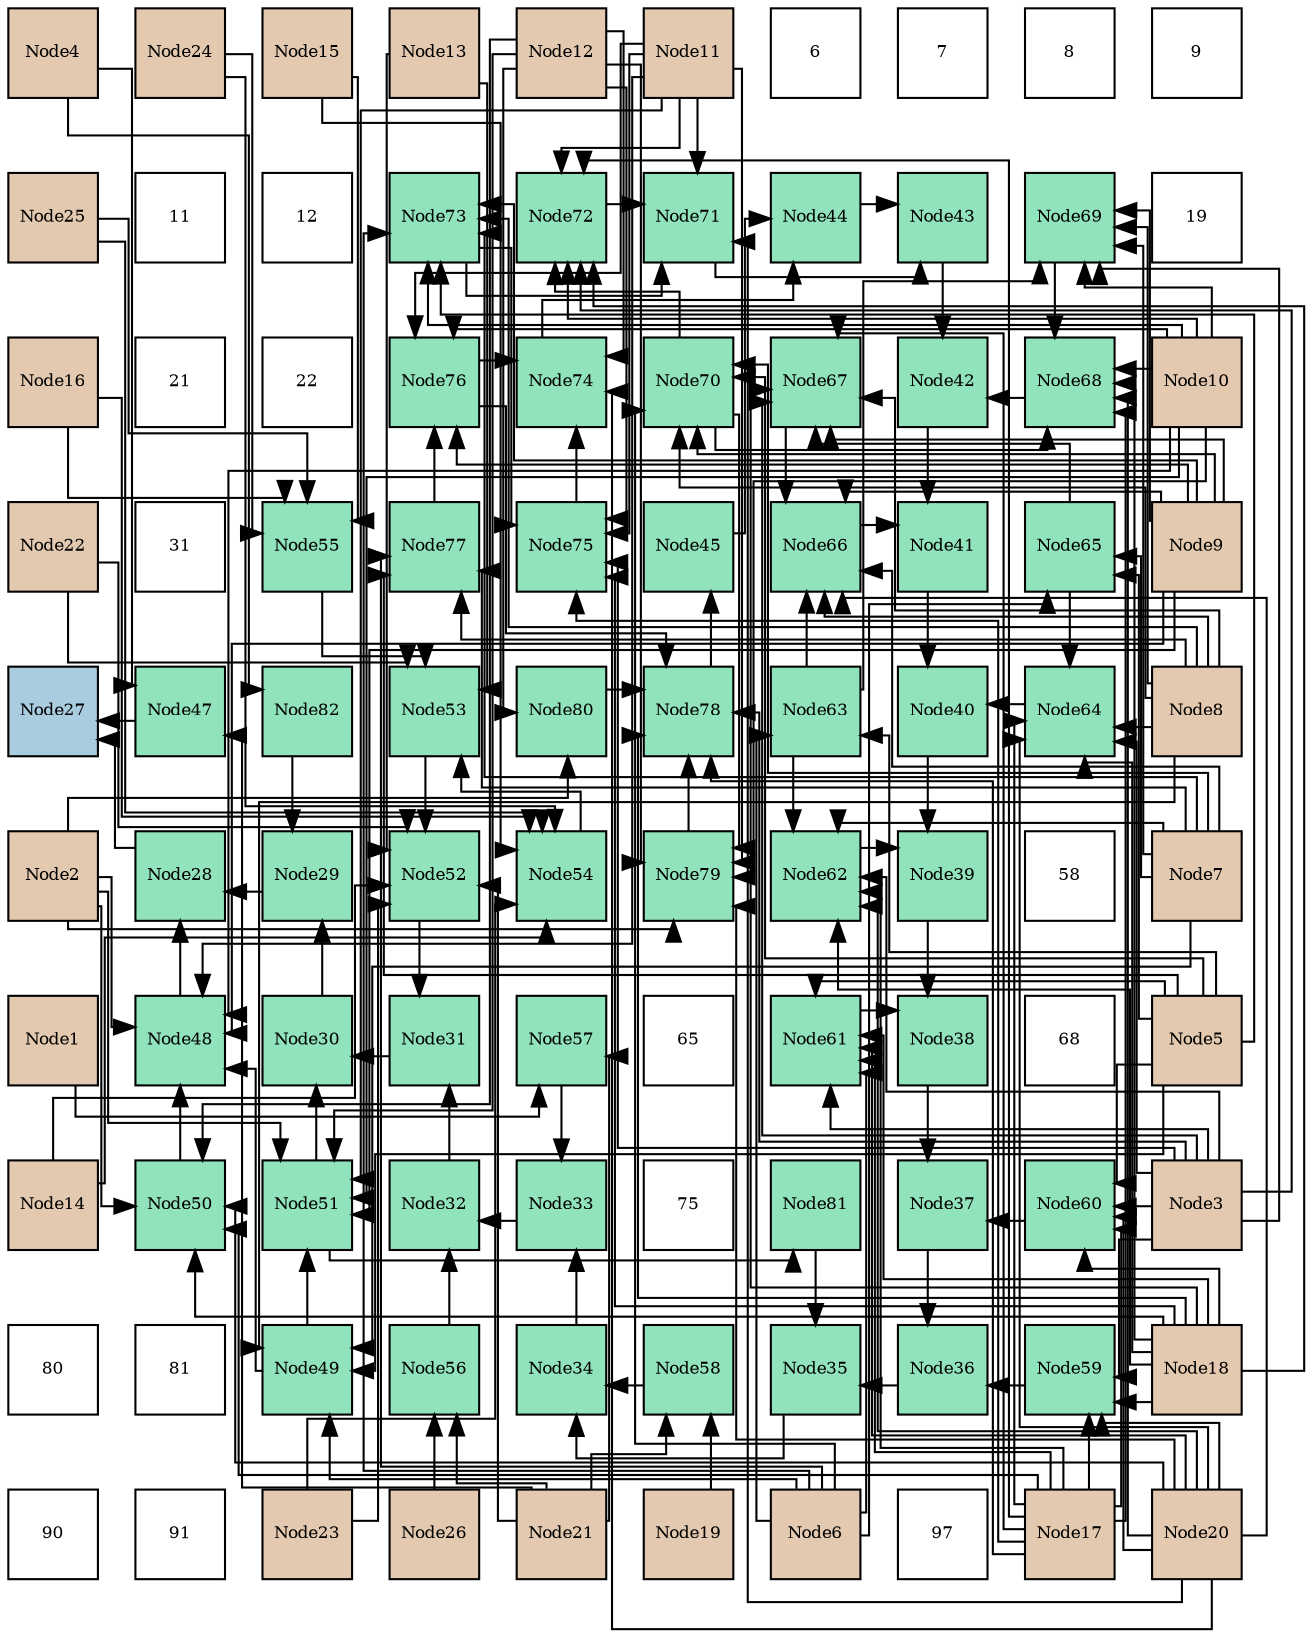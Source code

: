 digraph layout{
 rankdir=TB;
 splines=ortho;
 node [style=filled shape=square fixedsize=true width=0.6];
0[label="Node4", fontsize=8, fillcolor="#e3c9af"];
1[label="Node24", fontsize=8, fillcolor="#e3c9af"];
2[label="Node15", fontsize=8, fillcolor="#e3c9af"];
3[label="Node13", fontsize=8, fillcolor="#e3c9af"];
4[label="Node12", fontsize=8, fillcolor="#e3c9af"];
5[label="Node11", fontsize=8, fillcolor="#e3c9af"];
6[label="6", fontsize=8, fillcolor="#ffffff"];
7[label="7", fontsize=8, fillcolor="#ffffff"];
8[label="8", fontsize=8, fillcolor="#ffffff"];
9[label="9", fontsize=8, fillcolor="#ffffff"];
10[label="Node25", fontsize=8, fillcolor="#e3c9af"];
11[label="11", fontsize=8, fillcolor="#ffffff"];
12[label="12", fontsize=8, fillcolor="#ffffff"];
13[label="Node73", fontsize=8, fillcolor="#91e3bb"];
14[label="Node72", fontsize=8, fillcolor="#91e3bb"];
15[label="Node71", fontsize=8, fillcolor="#91e3bb"];
16[label="Node44", fontsize=8, fillcolor="#91e3bb"];
17[label="Node43", fontsize=8, fillcolor="#91e3bb"];
18[label="Node69", fontsize=8, fillcolor="#91e3bb"];
19[label="19", fontsize=8, fillcolor="#ffffff"];
20[label="Node16", fontsize=8, fillcolor="#e3c9af"];
21[label="21", fontsize=8, fillcolor="#ffffff"];
22[label="22", fontsize=8, fillcolor="#ffffff"];
23[label="Node76", fontsize=8, fillcolor="#91e3bb"];
24[label="Node74", fontsize=8, fillcolor="#91e3bb"];
25[label="Node70", fontsize=8, fillcolor="#91e3bb"];
26[label="Node67", fontsize=8, fillcolor="#91e3bb"];
27[label="Node42", fontsize=8, fillcolor="#91e3bb"];
28[label="Node68", fontsize=8, fillcolor="#91e3bb"];
29[label="Node10", fontsize=8, fillcolor="#e3c9af"];
30[label="Node22", fontsize=8, fillcolor="#e3c9af"];
31[label="31", fontsize=8, fillcolor="#ffffff"];
32[label="Node55", fontsize=8, fillcolor="#91e3bb"];
33[label="Node77", fontsize=8, fillcolor="#91e3bb"];
34[label="Node75", fontsize=8, fillcolor="#91e3bb"];
35[label="Node45", fontsize=8, fillcolor="#91e3bb"];
36[label="Node66", fontsize=8, fillcolor="#91e3bb"];
37[label="Node41", fontsize=8, fillcolor="#91e3bb"];
38[label="Node65", fontsize=8, fillcolor="#91e3bb"];
39[label="Node9", fontsize=8, fillcolor="#e3c9af"];
40[label="Node27", fontsize=8, fillcolor="#a9ccde"];
41[label="Node47", fontsize=8, fillcolor="#91e3bb"];
42[label="Node82", fontsize=8, fillcolor="#91e3bb"];
43[label="Node53", fontsize=8, fillcolor="#91e3bb"];
44[label="Node80", fontsize=8, fillcolor="#91e3bb"];
45[label="Node78", fontsize=8, fillcolor="#91e3bb"];
46[label="Node63", fontsize=8, fillcolor="#91e3bb"];
47[label="Node40", fontsize=8, fillcolor="#91e3bb"];
48[label="Node64", fontsize=8, fillcolor="#91e3bb"];
49[label="Node8", fontsize=8, fillcolor="#e3c9af"];
50[label="Node2", fontsize=8, fillcolor="#e3c9af"];
51[label="Node28", fontsize=8, fillcolor="#91e3bb"];
52[label="Node29", fontsize=8, fillcolor="#91e3bb"];
53[label="Node52", fontsize=8, fillcolor="#91e3bb"];
54[label="Node54", fontsize=8, fillcolor="#91e3bb"];
55[label="Node79", fontsize=8, fillcolor="#91e3bb"];
56[label="Node62", fontsize=8, fillcolor="#91e3bb"];
57[label="Node39", fontsize=8, fillcolor="#91e3bb"];
58[label="58", fontsize=8, fillcolor="#ffffff"];
59[label="Node7", fontsize=8, fillcolor="#e3c9af"];
60[label="Node1", fontsize=8, fillcolor="#e3c9af"];
61[label="Node48", fontsize=8, fillcolor="#91e3bb"];
62[label="Node30", fontsize=8, fillcolor="#91e3bb"];
63[label="Node31", fontsize=8, fillcolor="#91e3bb"];
64[label="Node57", fontsize=8, fillcolor="#91e3bb"];
65[label="65", fontsize=8, fillcolor="#ffffff"];
66[label="Node61", fontsize=8, fillcolor="#91e3bb"];
67[label="Node38", fontsize=8, fillcolor="#91e3bb"];
68[label="68", fontsize=8, fillcolor="#ffffff"];
69[label="Node5", fontsize=8, fillcolor="#e3c9af"];
70[label="Node14", fontsize=8, fillcolor="#e3c9af"];
71[label="Node50", fontsize=8, fillcolor="#91e3bb"];
72[label="Node51", fontsize=8, fillcolor="#91e3bb"];
73[label="Node32", fontsize=8, fillcolor="#91e3bb"];
74[label="Node33", fontsize=8, fillcolor="#91e3bb"];
75[label="75", fontsize=8, fillcolor="#ffffff"];
76[label="Node81", fontsize=8, fillcolor="#91e3bb"];
77[label="Node37", fontsize=8, fillcolor="#91e3bb"];
78[label="Node60", fontsize=8, fillcolor="#91e3bb"];
79[label="Node3", fontsize=8, fillcolor="#e3c9af"];
80[label="80", fontsize=8, fillcolor="#ffffff"];
81[label="81", fontsize=8, fillcolor="#ffffff"];
82[label="Node49", fontsize=8, fillcolor="#91e3bb"];
83[label="Node56", fontsize=8, fillcolor="#91e3bb"];
84[label="Node34", fontsize=8, fillcolor="#91e3bb"];
85[label="Node58", fontsize=8, fillcolor="#91e3bb"];
86[label="Node35", fontsize=8, fillcolor="#91e3bb"];
87[label="Node36", fontsize=8, fillcolor="#91e3bb"];
88[label="Node59", fontsize=8, fillcolor="#91e3bb"];
89[label="Node18", fontsize=8, fillcolor="#e3c9af"];
90[label="90", fontsize=8, fillcolor="#ffffff"];
91[label="91", fontsize=8, fillcolor="#ffffff"];
92[label="Node23", fontsize=8, fillcolor="#e3c9af"];
93[label="Node26", fontsize=8, fillcolor="#e3c9af"];
94[label="Node21", fontsize=8, fillcolor="#e3c9af"];
95[label="Node19", fontsize=8, fillcolor="#e3c9af"];
96[label="Node6", fontsize=8, fillcolor="#e3c9af"];
97[label="97", fontsize=8, fillcolor="#ffffff"];
98[label="Node17", fontsize=8, fillcolor="#e3c9af"];
99[label="Node20", fontsize=8, fillcolor="#e3c9af"];
edge [constraint=false, style=vis];51 -> 40;
41 -> 40;
52 -> 51;
61 -> 51;
62 -> 52;
42 -> 52;
63 -> 62;
72 -> 62;
73 -> 63;
53 -> 63;
74 -> 73;
83 -> 73;
84 -> 74;
64 -> 74;
86 -> 84;
85 -> 84;
87 -> 86;
76 -> 86;
77 -> 87;
88 -> 87;
67 -> 77;
78 -> 77;
57 -> 67;
66 -> 67;
47 -> 57;
56 -> 57;
37 -> 47;
48 -> 47;
27 -> 37;
36 -> 37;
17 -> 27;
28 -> 27;
16 -> 17;
15 -> 17;
35 -> 16;
24 -> 16;
45 -> 35;
43 -> 53;
3 -> 53;
70 -> 53;
94 -> 53;
30 -> 53;
92 -> 53;
26 -> 36;
46 -> 36;
59 -> 36;
49 -> 36;
39 -> 36;
99 -> 36;
18 -> 28;
25 -> 28;
29 -> 28;
98 -> 28;
89 -> 28;
99 -> 28;
14 -> 15;
13 -> 15;
5 -> 15;
99 -> 15;
34 -> 24;
23 -> 24;
4 -> 24;
99 -> 24;
23 -> 45;
55 -> 45;
44 -> 45;
79 -> 45;
98 -> 45;
89 -> 45;
72 -> 76;
82 -> 61;
71 -> 61;
50 -> 61;
39 -> 61;
29 -> 61;
5 -> 61;
82 -> 72;
50 -> 72;
39 -> 72;
29 -> 72;
5 -> 72;
4 -> 72;
54 -> 43;
32 -> 43;
3 -> 43;
30 -> 43;
46 -> 56;
79 -> 56;
59 -> 56;
98 -> 56;
89 -> 56;
99 -> 56;
38 -> 48;
79 -> 48;
49 -> 48;
98 -> 48;
89 -> 48;
99 -> 48;
38 -> 26;
79 -> 26;
49 -> 26;
39 -> 26;
98 -> 26;
89 -> 26;
46 -> 18;
79 -> 18;
59 -> 18;
49 -> 18;
39 -> 18;
29 -> 18;
25 -> 14;
79 -> 14;
29 -> 14;
5 -> 14;
98 -> 14;
89 -> 14;
13 -> 34;
79 -> 34;
5 -> 34;
4 -> 34;
98 -> 34;
89 -> 34;
33 -> 23;
39 -> 23;
29 -> 23;
5 -> 23;
25 -> 55;
50 -> 55;
29 -> 55;
5 -> 55;
4 -> 55;
99 -> 55;
0 -> 41;
94 -> 41;
69 -> 82;
96 -> 82;
59 -> 82;
49 -> 82;
50 -> 71;
4 -> 71;
98 -> 71;
89 -> 71;
99 -> 71;
70 -> 54;
2 -> 54;
20 -> 54;
92 -> 54;
1 -> 54;
10 -> 54;
2 -> 32;
20 -> 32;
1 -> 32;
10 -> 32;
94 -> 83;
93 -> 83;
60 -> 64;
94 -> 64;
95 -> 85;
94 -> 85;
79 -> 88;
98 -> 88;
89 -> 88;
99 -> 88;
79 -> 78;
69 -> 78;
98 -> 78;
89 -> 78;
99 -> 78;
79 -> 66;
69 -> 66;
96 -> 66;
98 -> 66;
89 -> 66;
99 -> 66;
69 -> 46;
96 -> 46;
69 -> 38;
96 -> 38;
59 -> 38;
69 -> 25;
96 -> 25;
59 -> 25;
49 -> 25;
39 -> 25;
69 -> 13;
96 -> 13;
59 -> 13;
49 -> 13;
39 -> 13;
29 -> 13;
69 -> 33;
96 -> 33;
59 -> 33;
49 -> 33;
50 -> 44;
4 -> 44;
0 -> 42;
edge [constraint=true, style=invis];
0 -> 10 -> 20 -> 30 -> 40 -> 50 -> 60 -> 70 -> 80 -> 90;
1 -> 11 -> 21 -> 31 -> 41 -> 51 -> 61 -> 71 -> 81 -> 91;
2 -> 12 -> 22 -> 32 -> 42 -> 52 -> 62 -> 72 -> 82 -> 92;
3 -> 13 -> 23 -> 33 -> 43 -> 53 -> 63 -> 73 -> 83 -> 93;
4 -> 14 -> 24 -> 34 -> 44 -> 54 -> 64 -> 74 -> 84 -> 94;
5 -> 15 -> 25 -> 35 -> 45 -> 55 -> 65 -> 75 -> 85 -> 95;
6 -> 16 -> 26 -> 36 -> 46 -> 56 -> 66 -> 76 -> 86 -> 96;
7 -> 17 -> 27 -> 37 -> 47 -> 57 -> 67 -> 77 -> 87 -> 97;
8 -> 18 -> 28 -> 38 -> 48 -> 58 -> 68 -> 78 -> 88 -> 98;
9 -> 19 -> 29 -> 39 -> 49 -> 59 -> 69 -> 79 -> 89 -> 99;
rank = same {0 -> 1 -> 2 -> 3 -> 4 -> 5 -> 6 -> 7 -> 8 -> 9};
rank = same {10 -> 11 -> 12 -> 13 -> 14 -> 15 -> 16 -> 17 -> 18 -> 19};
rank = same {20 -> 21 -> 22 -> 23 -> 24 -> 25 -> 26 -> 27 -> 28 -> 29};
rank = same {30 -> 31 -> 32 -> 33 -> 34 -> 35 -> 36 -> 37 -> 38 -> 39};
rank = same {40 -> 41 -> 42 -> 43 -> 44 -> 45 -> 46 -> 47 -> 48 -> 49};
rank = same {50 -> 51 -> 52 -> 53 -> 54 -> 55 -> 56 -> 57 -> 58 -> 59};
rank = same {60 -> 61 -> 62 -> 63 -> 64 -> 65 -> 66 -> 67 -> 68 -> 69};
rank = same {70 -> 71 -> 72 -> 73 -> 74 -> 75 -> 76 -> 77 -> 78 -> 79};
rank = same {80 -> 81 -> 82 -> 83 -> 84 -> 85 -> 86 -> 87 -> 88 -> 89};
rank = same {90 -> 91 -> 92 -> 93 -> 94 -> 95 -> 96 -> 97 -> 98 -> 99};
}